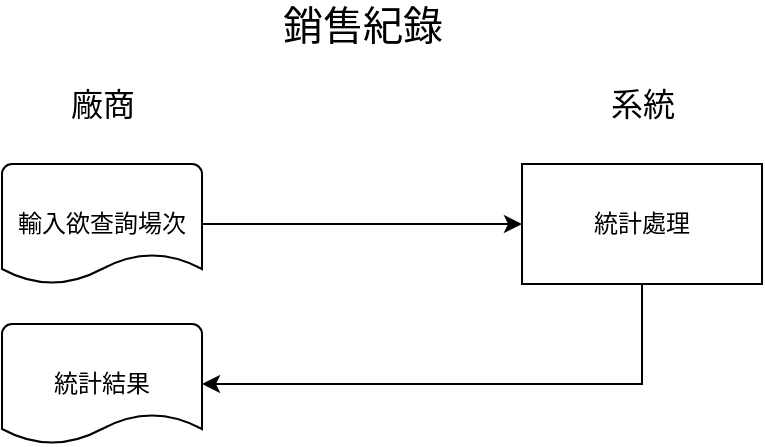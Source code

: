 <mxfile version="13.0.3" type="device"><diagram id="G0tKrQngP2HUU_5Npsha" name="第1頁"><mxGraphModel dx="1038" dy="607" grid="1" gridSize="10" guides="1" tooltips="1" connect="1" arrows="1" fold="1" page="1" pageScale="1" pageWidth="827" pageHeight="1169" math="0" shadow="0"><root><mxCell id="0"/><mxCell id="1" parent="0"/><mxCell id="BUGb-iD_VA-bqdW1Kcnd-1" value="&lt;font style=&quot;font-size: 20px&quot;&gt;銷售紀錄&lt;/font&gt;" style="text;html=1;align=center;verticalAlign=middle;resizable=0;points=[];autosize=1;" vertex="1" parent="1"><mxGeometry x="350" y="50" width="100" height="20" as="geometry"/></mxCell><mxCell id="BUGb-iD_VA-bqdW1Kcnd-6" style="edgeStyle=orthogonalEdgeStyle;rounded=0;orthogonalLoop=1;jettySize=auto;html=1;" edge="1" parent="1" source="BUGb-iD_VA-bqdW1Kcnd-2" target="BUGb-iD_VA-bqdW1Kcnd-5"><mxGeometry relative="1" as="geometry"/></mxCell><mxCell id="BUGb-iD_VA-bqdW1Kcnd-2" value="輸入欲查詢場次" style="strokeWidth=1;html=1;shape=mxgraph.flowchart.document2;whiteSpace=wrap;size=0.25;" vertex="1" parent="1"><mxGeometry x="220" y="130" width="100" height="60" as="geometry"/></mxCell><mxCell id="BUGb-iD_VA-bqdW1Kcnd-3" value="&lt;font style=&quot;font-size: 16px&quot;&gt;廠商&lt;/font&gt;" style="text;html=1;align=center;verticalAlign=middle;resizable=0;points=[];autosize=1;" vertex="1" parent="1"><mxGeometry x="245" y="90" width="50" height="20" as="geometry"/></mxCell><mxCell id="BUGb-iD_VA-bqdW1Kcnd-4" value="&lt;font style=&quot;font-size: 16px&quot;&gt;系統&lt;/font&gt;" style="text;html=1;align=center;verticalAlign=middle;resizable=0;points=[];autosize=1;" vertex="1" parent="1"><mxGeometry x="515" y="90" width="50" height="20" as="geometry"/></mxCell><mxCell id="BUGb-iD_VA-bqdW1Kcnd-8" style="edgeStyle=orthogonalEdgeStyle;rounded=0;orthogonalLoop=1;jettySize=auto;html=1;exitX=0.5;exitY=1;exitDx=0;exitDy=0;entryX=1;entryY=0.5;entryDx=0;entryDy=0;entryPerimeter=0;" edge="1" parent="1" source="BUGb-iD_VA-bqdW1Kcnd-5" target="BUGb-iD_VA-bqdW1Kcnd-7"><mxGeometry relative="1" as="geometry"/></mxCell><mxCell id="BUGb-iD_VA-bqdW1Kcnd-5" value="統計處理" style="rounded=0;whiteSpace=wrap;html=1;" vertex="1" parent="1"><mxGeometry x="480" y="130" width="120" height="60" as="geometry"/></mxCell><mxCell id="BUGb-iD_VA-bqdW1Kcnd-7" value="統計結果" style="strokeWidth=1;html=1;shape=mxgraph.flowchart.document2;whiteSpace=wrap;size=0.25;" vertex="1" parent="1"><mxGeometry x="220" y="210" width="100" height="60" as="geometry"/></mxCell></root></mxGraphModel></diagram></mxfile>